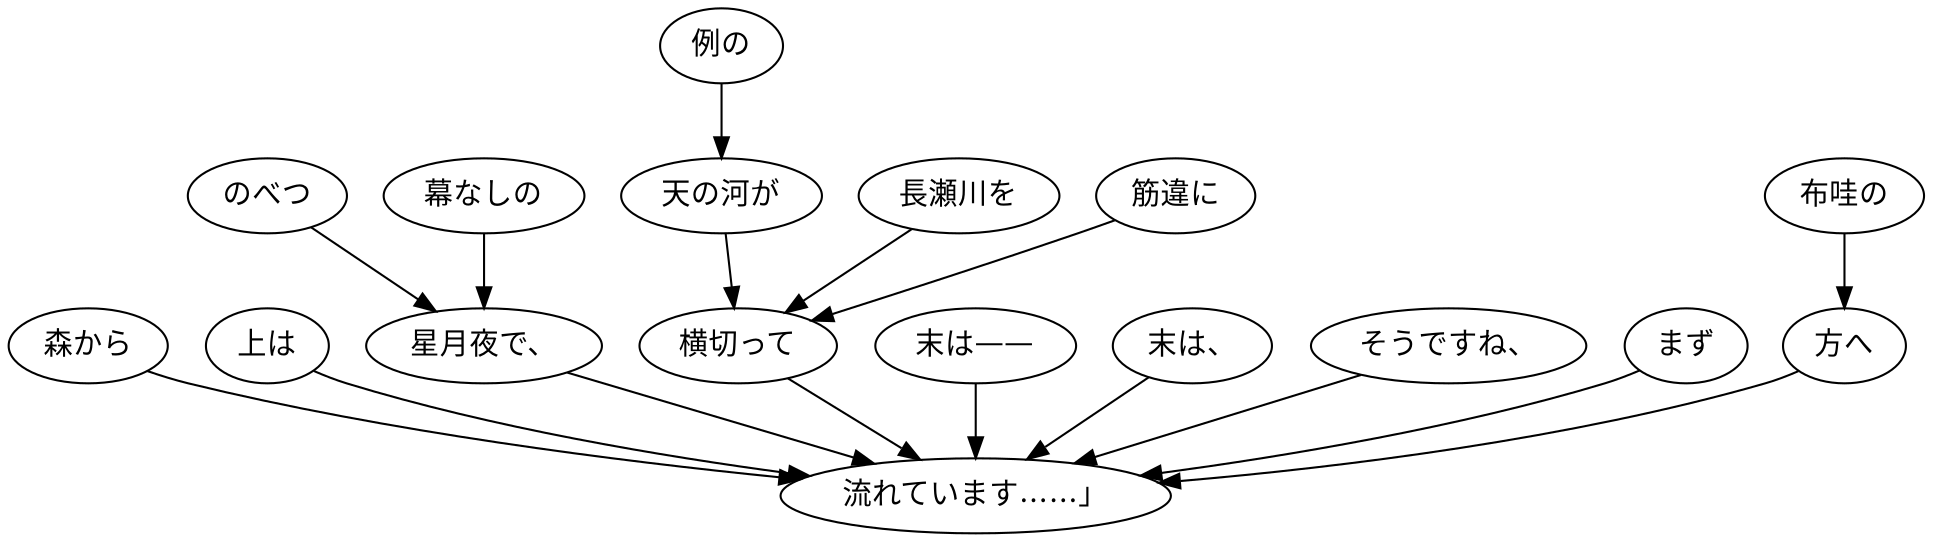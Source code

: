 digraph graph8019 {
	node0 [label="森から"];
	node1 [label="上は"];
	node2 [label="のべつ"];
	node3 [label="幕なしの"];
	node4 [label="星月夜で、"];
	node5 [label="例の"];
	node6 [label="天の河が"];
	node7 [label="長瀬川を"];
	node8 [label="筋違に"];
	node9 [label="横切って"];
	node10 [label="末は——"];
	node11 [label="末は、"];
	node12 [label="そうですね、"];
	node13 [label="まず"];
	node14 [label="布哇の"];
	node15 [label="方へ"];
	node16 [label="流れています……」"];
	node0 -> node16;
	node1 -> node16;
	node2 -> node4;
	node3 -> node4;
	node4 -> node16;
	node5 -> node6;
	node6 -> node9;
	node7 -> node9;
	node8 -> node9;
	node9 -> node16;
	node10 -> node16;
	node11 -> node16;
	node12 -> node16;
	node13 -> node16;
	node14 -> node15;
	node15 -> node16;
}
